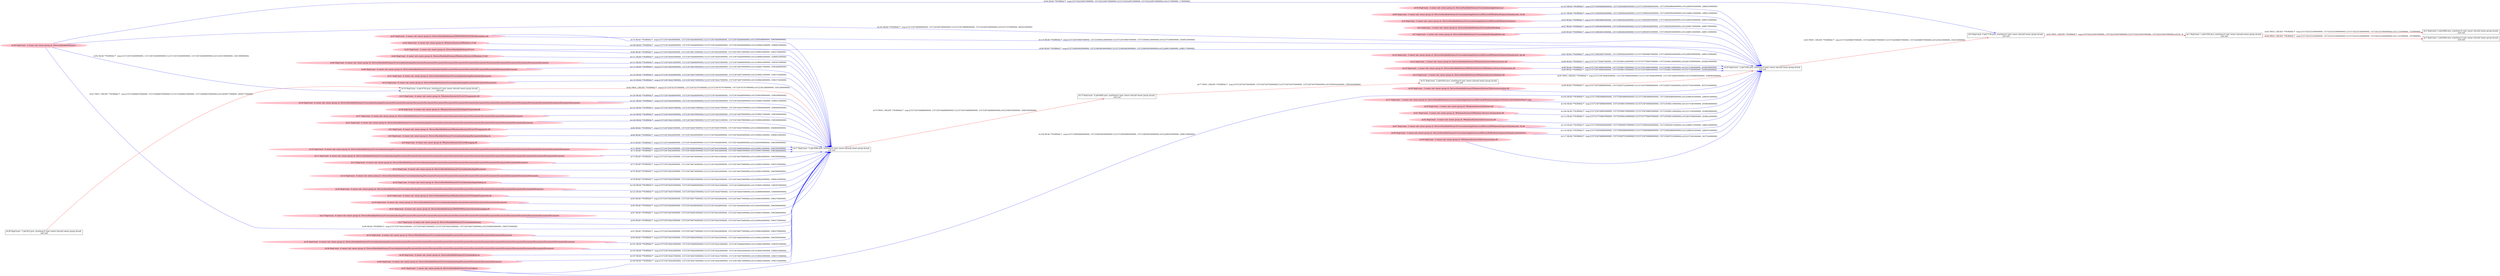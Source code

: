 digraph  {
rankdir=LR
"61"[color=pink,label="id:61 HopCount: -6 owner uid: owner group id: /Device/HarddiskVolume2/Users/admin/backup/Documents/Documents/Documents/Documents/Documents/Documents/Documents/Documents/Documents/Documents ", shape=oval,style=filled];
"17"[color=black,label="id:17 HopCount: -5 pid:5096 proc_starttime:0 cmd: owner uid:null owner group id:null,\n null null", shape=box,style=solid];
"61" -> "17" [id=128,__obj="READ"color=blue,label="id:128 READ **NORMAL**  seqs:[1557236744431000000, 1557236744679000000] T:[1557236744431000000, 1557236744679000000] relT:[5580616000000, 5580368000000]",style=solid];
"0"[color=black,label="id:0 HopCount: 0 pid:7136 proc_starttime:0 cmd: owner uid:null owner group id:null,\n null null", shape=box,style=solid];
"1"[color=black,label="id:1 HopCount: 1 pid:5328 proc_starttime:0 cmd: owner uid:null owner group id:null,\n null null", shape=box,style=solid];
"0" -> "1" [id=62,__obj="PROC_CREATE"color=red,label="id:62 PROC_CREATE **NORMAL**  seqs:[1557242325047000000, 1557242325047000000] T:[1557242325047000000, 1557242325047000000] relT:[0, 0]",style=solid];
"2"[color=black,label="id:2 HopCount: 2 pid:4468 proc_starttime:0 cmd: owner uid:null owner group id:null,\n null null", shape=box,style=solid];
"1" -> "2" [id=63,__obj="PROC_CREATE"color=red,label="id:63 PROC_CREATE **NORMAL**  seqs:[1557242325580000000, 1557242325580000000] T:[1557242325580000000, 1557242325580000000] relT:[-533000000, -533000000]",style=solid];
"3"[color=black,label="id:3 HopCount: 2 pid:6404 proc_starttime:0 cmd: owner uid:null owner group id:null,\n null null", shape=box,style=solid];
"1" -> "3" [id=64,__obj="PROC_CREATE"color=red,label="id:64 PROC_CREATE **NORMAL**  seqs:[1557242325244000000, 1557242325244000000] T:[1557242325244000000, 1557242325244000000] relT:[-197000000, -197000000]",style=solid];
"4"[color=pink,label="id:4 HopCount: -3 owner uid: owner group id: /Device/HarddiskVolume2/Users/admin/AppData/Local/Microsoft/Windows/Explorer ", shape=oval,style=filled];
"29"[color=black,label="id:29 HopCount: -2 pid:5500 proc_starttime:0 cmd: owner uid:null owner group id:null,\n null null", shape=box,style=solid];
"4" -> "29" [id=65,__obj="READ"color=blue,label="id:65 READ **NORMAL**  seqs:[1557239836865000000, 1557239836924000000] T:[1557239836865000000, 1557239836924000000] relT:[2488182000000, 2488123000000]",style=solid];
"5"[color=pink,label="id:5 HopCount: -6 owner uid: owner group id: /Device/HarddiskVolume2/Windows/System32/CoreUIComponents.dll ", shape=oval,style=filled];
"5" -> "17" [id=66,__obj="READ"color=blue,label="id:66 READ **NORMAL**  seqs:[1557236744447000000, 1557236744447000000] T:[1557236744447000000, 1557236744447000000] relT:[5580600000000, 5580600000000]",style=solid];
"6"[color=pink,label="id:6 HopCount: -3 owner uid: owner group id: /Device/HarddiskVolume2/Users/admin/Desktop ", shape=oval,style=filled];
"6" -> "29" [id=67,__obj="READ"color=blue,label="id:67 READ **NORMAL**  seqs:[1557239836928000000, 1557239836928000000] T:[1557239836928000000, 1557239836928000000] relT:[2488119000000, 2488119000000]",style=solid];
"7"[color=pink,label="id:7 HopCount: -3 owner uid: owner group id: /Device/HarddiskVolume2/Users/admin/Desktop/firefox.lnk ", shape=oval,style=filled];
"7" -> "29" [id=68,__obj="READ"color=blue,label="id:68 READ **NORMAL**  seqs:[1557239836931000000, 1557239836934000000] T:[1557239836931000000, 1557239836934000000] relT:[2488116000000, 2488113000000]",style=solid];
"8"[color=pink,label="id:8 HopCount: -6 owner uid: owner group id: /Device/HarddiskVolume2/Users/admin/backup/Documents/desktop.ini ", shape=oval,style=filled];
"8" -> "17" [id=69,__obj="READ"color=blue,label="id:69 READ **NORMAL**  seqs:[1557236744426000000, 1557236744426000000] T:[1557236744426000000, 1557236744426000000] relT:[5580621000000, 5580621000000]",style=solid];
"9"[color=pink,label="id:9 HopCount: -6 owner uid: owner group id: /Windows/System32/CoreMessaging.dll ", shape=oval,style=filled];
"9" -> "17" [id=70,__obj="READ"color=blue,label="id:70 READ **NORMAL**  seqs:[1557236744448000000, 1557236744448000000] T:[1557236744448000000, 1557236744448000000] relT:[5580599000000, 5580599000000]",style=solid];
"10"[color=pink,label="id:10 HopCount: -6 owner uid: owner group id: /Device/HarddiskVolume2/Users/admin/backup/Documents/Documents/Documents/Documents/Documents/Documents/Documents/Documents/Documents/Documents/Documents/Documents/Documents/Documents/Documents/Documents/Documents ", shape=oval,style=filled];
"10" -> "17" [id=71,__obj="READ"color=blue,label="id:71 READ **NORMAL**  seqs:[1557236744435000000, 1557236744682000000] T:[1557236744435000000, 1557236744682000000] relT:[5580612000000, 5580365000000]",style=solid];
"11"[color=pink,label="id:11 HopCount: -6 owner uid: owner group id: /Device/HarddiskVolume2/Users/admin/backup/Documents/Documents/Documents/Documents/Documents/Documents/Documents/Documents/Documents/Documents/Documents/Documents/Documents/Documents/Documents/Documents ", shape=oval,style=filled];
"11" -> "17" [id=72,__obj="READ"color=blue,label="id:72 READ **NORMAL**  seqs:[1557236744434000000, 1557236744681000000] T:[1557236744434000000, 1557236744681000000] relT:[5580613000000, 5580366000000]",style=solid];
"12"[color=pink,label="id:12 HopCount: -6 owner uid: owner group id: /Device/HarddiskVolume2/Users/admin/backup/Documents/Documents/Documents/Documents/Documents/Documents/Documents/Documents/Documents ", shape=oval,style=filled];
"12" -> "17" [id=73,__obj="READ"color=blue,label="id:73 READ **NORMAL**  seqs:[1557236744431000000, 1557236744678000000] T:[1557236744431000000, 1557236744678000000] relT:[5580616000000, 5580369000000]",style=solid];
"43"[color=pink,label="id:43 HopCount: -3 owner uid: owner group id: /Device/HarddiskVolume2/WINDOWS/SYSTEM32/kernelbase.dll ", shape=oval,style=filled];
"43" -> "17" [id=74,__obj="READ"color=blue,label="id:74 READ **NORMAL**  seqs:[1557236744449000000, 1557236744449000000] T:[1557236744449000000, 1557236744449000000] relT:[5580598000000, 5580598000000]",style=solid];
"13"[color=pink,label="id:13 HopCount: -6 owner uid: owner group id: /Device/HarddiskVolume2/Users/admin/backup/Documents ", shape=oval,style=filled];
"13" -> "17" [id=75,__obj="READ"color=blue,label="id:75 READ **NORMAL**  seqs:[1557236744426000000, 1557236744674000000] T:[1557236744426000000, 1557236744674000000] relT:[5580621000000, 5580373000000]",style=solid];
"14"[color=pink,label="id:14 HopCount: -6 owner uid: owner group id: /Device/HarddiskVolume2/Users/admin/backup/Documents/Documents/Documents/Documents/Documents/Documents/Documents/Documents/Documents/Documents/Documents ", shape=oval,style=filled];
"14" -> "17" [id=76,__obj="READ"color=blue,label="id:76 READ **NORMAL**  seqs:[1557236744432000000, 1557236744679000000] T:[1557236744432000000, 1557236744679000000] relT:[5580615000000, 5580368000000]",style=solid];
"15"[color=black,label="id:15 HopCount: -4 pid:6404 proc_starttime:0 cmd: owner uid:null owner group id:null,\n null null", shape=box,style=solid];
"31"[color=black,label="id:31 HopCount: -3 pid:8164 proc_starttime:0 cmd: owner uid:null owner group id:null,\n null null", shape=box,style=solid];
"15" -> "31" [id=77,__obj="PROC_CREATE"color=red,label="id:77 PROC_CREATE **NORMAL**  seqs:[1557236744705000000, 1557236744705000000] T:[1557236744705000000, 1557236744705000000] relT:[5580342000000, 5580342000000]",style=solid];
"16"[color=pink,label="id:16 HopCount: -6 owner uid: owner group id: /Device/HarddiskVolume2/Users/admin/backup/desktop.ini ", shape=oval,style=filled];
"16" -> "17" [id=78,__obj="READ"color=blue,label="id:78 READ **NORMAL**  seqs:[1557236744425000000, 1557236744425000000] T:[1557236744425000000, 1557236744425000000] relT:[5580622000000, 5580622000000]",style=solid];
"17" -> "15" [id=79,__obj="PROC_CREATE"color=red,label="id:79 PROC_CREATE **NORMAL**  seqs:[1557236744688000000, 1557236744688000000] T:[1557236744688000000, 1557236744688000000] relT:[5580359000000, 5580359000000]",style=solid];
"20"[color=pink,label="id:20 HopCount: -3 owner uid: owner group id: /Device/HarddiskVolume2/Users ", shape=oval,style=filled];
"20" -> "17" [id=80,__obj="READ"color=blue,label="id:80 READ **NORMAL**  seqs:[1557236744424000000, 1557236744673000000] T:[1557236744424000000, 1557236744673000000] relT:[5580623000000, 5580374000000]",style=solid];
"32"[color=pink,label="id:32 HopCount: -3 owner uid: owner group id: /Device/HarddiskVolume2/Users/admin/AppData/Local/Microsoft/Windows/Explorer/thumbcache_idx.db ", shape=oval,style=filled];
"32" -> "29" [id=81,__obj="READ"color=blue,label="id:81 READ **NORMAL**  seqs:[1557239836867000000, 1557239836924000000] T:[1557239836867000000, 1557239836924000000] relT:[2488180000000, 2488123000000]",style=solid];
"18"[color=black,label="id:18 HopCount: -6 pid:4704 proc_starttime:0 cmd: owner uid:null owner group id:null,\n null null", shape=box,style=solid];
"18" -> "17" [id=82,__obj="PROC_CREATE"color=red,label="id:82 PROC_CREATE **NORMAL**  seqs:[1557236743767000000, 1557236743767000000] T:[1557236743767000000, 1557236743767000000] relT:[5581280000000, 5581280000000]",style=solid];
"19"[color=pink,label="id:19 HopCount: -6 owner uid: owner group id: /Device/HarddiskVolume2/Users/admin/backup/Documents/Documents/Documents/Documents/Documents ", shape=oval,style=filled];
"19" -> "17" [id=83,__obj="READ"color=blue,label="id:83 READ **NORMAL**  seqs:[1557236744428000000, 1557236744677000000] T:[1557236744428000000, 1557236744677000000] relT:[5580619000000, 5580370000000]",style=solid];
"20" -> "29" [id=84,__obj="READ"color=blue,label="id:84 READ **NORMAL**  seqs:[1557239836929000000, 1557239836930000000] T:[1557239836929000000, 1557239836930000000] relT:[2488118000000, 2488117000000]",style=solid];
"21"[color=pink,label="id:21 HopCount: -6 owner uid: owner group id: /Device/HarddiskVolume2/WINDOWS/system32/coremessaging.dll ", shape=oval,style=filled];
"21" -> "17" [id=85,__obj="READ"color=blue,label="id:85 READ **NORMAL**  seqs:[1557236744448000000, 1557236744448000000] T:[1557236744448000000, 1557236744448000000] relT:[5580599000000, 5580599000000]",style=solid];
"22"[color=pink,label="id:22 HopCount: -3 owner uid: owner group id: /Device/HarddiskVolume2/Windows/System32/deviceaccess.dll ", shape=oval,style=filled];
"22" -> "29" [id=86,__obj="READ"color=blue,label="id:86 READ **NORMAL**  seqs:[1557237709467000000, 1557239386124000000] T:[1557237709467000000, 1557239386124000000] relT:[4615580000000, 2938923000000]",style=solid];
"23"[color=pink,label="id:23 HopCount: -6 owner uid: owner group id: /Device/HarddiskVolume2/Users/admin/backup/Documents/Documents/Documents/Documents/Documents/Documents/Documents/Documents/Documents/Documents/Documents/Documents/Documents/Documents/Documents ", shape=oval,style=filled];
"23" -> "17" [id=87,__obj="READ"color=blue,label="id:87 READ **NORMAL**  seqs:[1557236744434000000, 1557236744681000000] T:[1557236744434000000, 1557236744681000000] relT:[5580613000000, 5580366000000]",style=solid];
"24"[color=pink,label="id:24 HopCount: -3 owner uid: owner group id: /Device/HarddiskVolume2/Windows/System32/Windows.Devices.Enumeration.dll ", shape=oval,style=filled];
"24" -> "29" [id=88,__obj="READ"color=blue,label="id:88 READ **NORMAL**  seqs:[1557236749665000000, 1557239386118000000] T:[1557236749665000000, 1557239386118000000] relT:[5575382000000, 2938929000000]",style=solid];
"25"[color=pink,label="id:25 HopCount: -3 owner uid: owner group id: /Device/HarddiskVolume2/Windows/System32/biwinrt.dll ", shape=oval,style=filled];
"25" -> "29" [id=89,__obj="READ"color=blue,label="id:89 READ **NORMAL**  seqs:[1557236749665000000, 1557239386119000000] T:[1557236749665000000, 1557239386119000000] relT:[5575382000000, 2938928000000]",style=solid];
"27"[color=pink,label="id:27 HopCount: -6 owner uid: owner group id: /Device/HarddiskVolume2/Users/admin/backup ", shape=oval,style=filled];
"27" -> "17" [id=90,__obj="READ"color=blue,label="id:90 READ **NORMAL**  seqs:[1557236744425000000, 1557236744674000000] T:[1557236744425000000, 1557236744674000000] relT:[5580622000000, 5580373000000]",style=solid];
"28"[color=black,label="id:28 HopCount: -7 pid:452 proc_starttime:0 cmd: owner uid:null owner group id:null,\n null null", shape=box,style=solid];
"28" -> "18" [id=91,__obj="PROC_CREATE"color=red,label="id:91 PROC_CREATE **NORMAL**  seqs:[1557236486470000000, 1557236486470000000] T:[1557236486470000000, 1557236486470000000] relT:[5838577000000, 5838577000000]",style=solid];
"30"[color=pink,label="id:30 HopCount: -2 owner uid: owner group id: /Device/HarddiskVolume2 ", shape=oval,style=filled];
"30" -> "18" [id=92,__obj="READ"color=blue,label="id:92 READ **NORMAL**  seqs:[1557236743649000000, 1557236743649000000] T:[1557236743649000000, 1557236743649000000] relT:[5581398000000, 5581398000000]",style=solid];
"29" -> "0" [id=93,__obj="PROC_CREATE"color=red,label="id:93 PROC_CREATE **NORMAL**  seqs:[1557242068837000000, 1557242068837000000] T:[1557242068837000000, 1557242068837000000] relT:[256210000000, 256210000000]",style=solid];
"30" -> "0" [id=94,__obj="READ"color=blue,label="id:94 READ **NORMAL**  seqs:[1557242324872000000, 1557242324872000000] T:[1557242324872000000, 1557242324872000000] relT:[175000000, 175000000]",style=solid];
"31" -> "29" [id=95,__obj="PROC_CREATE"color=red,label="id:95 PROC_CREATE **NORMAL**  seqs:[1557236744962000000, 1557236744962000000] T:[1557236744962000000, 1557236744962000000] relT:[5580085000000, 5580085000000]",style=solid];
"30" -> "17" [id=96,__obj="READ"color=blue,label="id:96 READ **NORMAL**  seqs:[1557236744423000000, 1557236744672000000] T:[1557236744423000000, 1557236744672000000] relT:[5580624000000, 5580375000000]",style=solid];
"33"[color=pink,label="id:33 HopCount: -6 owner uid: owner group id: /Device/HarddiskVolume2/Users/admin/backup/Documents/Documents/Documents/Documents/Documents/Documents ", shape=oval,style=filled];
"33" -> "17" [id=97,__obj="READ"color=blue,label="id:97 READ **NORMAL**  seqs:[1557236744429000000, 1557236744677000000] T:[1557236744429000000, 1557236744677000000] relT:[5580618000000, 5580370000000]",style=solid];
"26"[color=pink,label="id:26 HopCount: -3 owner uid: owner group id: /Device/HarddiskVolume2/Windows/System32/deviceassociation.dll ", shape=oval,style=filled];
"26" -> "29" [id=98,__obj="READ"color=blue,label="id:98 READ **NORMAL**  seqs:[1557236749666000000, 1557239287524000000] T:[1557236749666000000, 1557239287524000000] relT:[5575381000000, 3037523000000]",style=solid];
"34"[color=pink,label="id:34 HopCount: -6 owner uid: owner group id: /Device/HarddiskVolume2/Users/admin/backup/Documents/Documents/Documents/Documents/Documents/Documents/Documents/Documents/Documents/Documents/Documents/Documents/Documents/Documents/Documents/Documents/Documents/Documents ", shape=oval,style=filled];
"34" -> "17" [id=99,__obj="READ"color=blue,label="id:99 READ **NORMAL**  seqs:[1557236744435000000, 1557236744682000000] T:[1557236744435000000, 1557236744682000000] relT:[5580612000000, 5580365000000]",style=solid];
"35"[color=pink,label="id:35 HopCount: -3 owner uid: owner group id: /Device/HarddiskVolume2/Users/admin ", shape=oval,style=filled];
"35" -> "29" [id=100,__obj="READ"color=blue,label="id:100 READ **NORMAL**  seqs:[1557239836864000000, 1557239836929000000] T:[1557239836864000000, 1557239836929000000] relT:[2488183000000, 2488118000000]",style=solid];
"36"[color=pink,label="id:36 HopCount: -6 owner uid: owner group id: /Device/HarddiskVolume2/Users/admin/backup/Documents/Documents/Documents/Documents/Documents/Documents/Documents/Documents/Documents/Documents/Documents/Documents/Documents/Documents ", shape=oval,style=filled];
"36" -> "17" [id=101,__obj="READ"color=blue,label="id:101 READ **NORMAL**  seqs:[1557236744433000000, 1557236744680000000] T:[1557236744433000000, 1557236744680000000] relT:[5580614000000, 5580367000000]",style=solid];
"37"[color=pink,label="id:37 HopCount: -3 owner uid: owner group id: /Device/HarddiskVolume2/Users/admin/AppData/Local/Microsoft/Windows/Explorer/ThumbCacheToDelete/thm3C.tmp ", shape=oval,style=filled];
"37" -> "29" [id=102,__obj="READ"color=blue,label="id:102 READ **NORMAL**  seqs:[1557239836866000000, 1557239836866000000] T:[1557239836866000000, 1557239836866000000] relT:[2488181000000, 2488181000000]",style=solid];
"38"[color=pink,label="id:38 HopCount: -6 owner uid: owner group id: /Device/HarddiskVolume2/Users/desktop.ini ", shape=oval,style=filled];
"38" -> "17" [id=103,__obj="READ"color=blue,label="id:103 READ **NORMAL**  seqs:[1557236744424000000, 1557236744424000000] T:[1557236744424000000, 1557236744424000000] relT:[5580623000000, 5580623000000]",style=solid];
"39"[color=pink,label="id:39 HopCount: -3 owner uid: owner group id: /Windows/System32/biwinrt.dll ", shape=oval,style=filled];
"39" -> "29" [id=104,__obj="READ"color=blue,label="id:104 READ **NORMAL**  seqs:[1557236749666000000, 1557239386119000000] T:[1557236749666000000, 1557239386119000000] relT:[5575381000000, 2938928000000]",style=solid];
"30" -> "29" [id=105,__obj="READ"color=blue,label="id:105 READ **NORMAL**  seqs:[1557236749668000000, 1557241828746000000] T:[1557236749668000000, 1557241828746000000] relT:[5575379000000, 496301000000]",style=solid];
"41"[color=pink,label="id:41 HopCount: -3 owner uid: owner group id: /Windows/System32/Windows.Devices.Enumeration.dll ", shape=oval,style=filled];
"41" -> "29" [id=106,__obj="READ"color=blue,label="id:106 READ **NORMAL**  seqs:[1557236749665000000, 1557239386118000000] T:[1557236749665000000, 1557239386118000000] relT:[5575382000000, 2938929000000]",style=solid];
"40"[color=pink,label="id:40 HopCount: -6 owner uid: owner group id: /Device/HarddiskVolume2/Users/admin/backup/Documents/Documents/Documents/Documents ", shape=oval,style=filled];
"40" -> "17" [id=107,__obj="READ"color=blue,label="id:107 READ **NORMAL**  seqs:[1557236744427000000, 1557236744676000000] T:[1557236744427000000, 1557236744676000000] relT:[5580620000000, 5580371000000]",style=solid];
"42"[color=pink,label="id:42 HopCount: -6 owner uid: owner group id: /Windows/System32/Windows.UI.dll ", shape=oval,style=filled];
"42" -> "17" [id=108,__obj="READ"color=blue,label="id:108 READ **NORMAL**  seqs:[1557236744446000000, 1557236744446000000] T:[1557236744446000000, 1557236744446000000] relT:[5580601000000, 5580601000000]",style=solid];
"35" -> "17" [id=109,__obj="READ"color=blue,label="id:109 READ **NORMAL**  seqs:[1557236744424000000, 1557236744673000000] T:[1557236744424000000, 1557236744673000000] relT:[5580623000000, 5580374000000]",style=solid];
"43" -> "29" [id=110,__obj="READ"color=blue,label="id:110 READ **NORMAL**  seqs:[1557236749667000000, 1557239386124000000] T:[1557236749667000000, 1557239386124000000] relT:[5575380000000, 2938923000000]",style=solid];
"44"[color=pink,label="id:44 HopCount: -6 owner uid: owner group id: /Device/HarddiskVolume2/Windows/System32/Windows.UI.dll ", shape=oval,style=filled];
"44" -> "17" [id=111,__obj="READ"color=blue,label="id:111 READ **NORMAL**  seqs:[1557236744445000000, 1557236744446000000] T:[1557236744445000000, 1557236744446000000] relT:[5580602000000, 5580601000000]",style=solid];
"45"[color=pink,label="id:45 HopCount: -3 owner uid: owner group id: /Windows/System32/deviceaccess.dll ", shape=oval,style=filled];
"45" -> "29" [id=112,__obj="READ"color=blue,label="id:112 READ **NORMAL**  seqs:[1557237709467000000, 1557239386124000000] T:[1557237709467000000, 1557239386124000000] relT:[4615580000000, 2938923000000]",style=solid];
"46"[color=pink,label="id:46 HopCount: -6 owner uid: owner group id: /Device/HarddiskVolume2/Users/admin/backup/Documents/Documents/Documents/Documents/Documents/Documents/Documents/Documents/Documents/Documents/Documents/Documents/Documents ", shape=oval,style=filled];
"46" -> "17" [id=113,__obj="READ"color=blue,label="id:113 READ **NORMAL**  seqs:[1557236744433000000, 1557236744680000000] T:[1557236744433000000, 1557236744680000000] relT:[5580614000000, 5580367000000]",style=solid];
"47"[color=pink,label="id:47 HopCount: -3 owner uid: owner group id: /Device/HarddiskVolume2/Users/admin/AppData/Local/Microsoft/Windows/Explorer/thumbcache_32.db ", shape=oval,style=filled];
"47" -> "29" [id=114,__obj="READ"color=blue,label="id:114 READ **NORMAL**  seqs:[1557239836926000000, 1557239836927000000] T:[1557239836926000000, 1557239836927000000] relT:[2488121000000, 2488120000000]",style=solid];
"48"[color=pink,label="id:48 HopCount: -6 owner uid: owner group id: /Device/HarddiskVolume2/Users/admin/backup/Documents/Documents/Documents/Documents/Documents/Documents/Documents ", shape=oval,style=filled];
"48" -> "17" [id=115,__obj="READ"color=blue,label="id:115 READ **NORMAL**  seqs:[1557236744430000000, 1557236744678000000] T:[1557236744430000000, 1557236744678000000] relT:[5580617000000, 5580369000000]",style=solid];
"49"[color=pink,label="id:49 HopCount: -3 owner uid: owner group id: /Device/HarddiskVolume2/Users/admin/AppData/Local/Microsoft/Windows/Explorer/ThumbCacheToDelete ", shape=oval,style=filled];
"49" -> "29" [id=116,__obj="READ"color=blue,label="id:116 READ **NORMAL**  seqs:[1557239836866000000, 1557239836866000000] T:[1557239836866000000, 1557239836866000000] relT:[2488181000000, 2488181000000]",style=solid];
"50"[color=pink,label="id:50 HopCount: -3 owner uid: owner group id: /Windows/System32/deviceassociation.dll ", shape=oval,style=filled];
"50" -> "29" [id=117,__obj="READ"color=blue,label="id:117 READ **NORMAL**  seqs:[1557236749666000000, 1557239287523000000] T:[1557236749666000000, 1557239287523000000] relT:[5575381000000, 3037524000000]",style=solid];
"51"[color=pink,label="id:51 HopCount: -6 owner uid: owner group id: /Device/HarddiskVolume2/Users/admin/backup/Documents/Documents ", shape=oval,style=filled];
"51" -> "17" [id=118,__obj="READ"color=blue,label="id:118 READ **NORMAL**  seqs:[1557236744426000000, 1557236744675000000] T:[1557236744426000000, 1557236744675000000] relT:[5580621000000, 5580372000000]",style=solid];
"52"[color=pink,label="id:52 HopCount: -6 owner uid: owner group id: /Device/HarddiskVolume2/Users/admin/backup/Documents/Documents/Documents ", shape=oval,style=filled];
"52" -> "17" [id=119,__obj="READ"color=blue,label="id:119 READ **NORMAL**  seqs:[1557236744427000000, 1557236744675000000] T:[1557236744427000000, 1557236744675000000] relT:[5580620000000, 5580372000000]",style=solid];
"53"[color=pink,label="id:53 HopCount: -6 owner uid: owner group id: /Windows/System32/CoreUIComponents.dll ", shape=oval,style=filled];
"53" -> "17" [id=120,__obj="READ"color=blue,label="id:120 READ **NORMAL**  seqs:[1557236744448000000, 1557236744448000000] T:[1557236744448000000, 1557236744448000000] relT:[5580599000000, 5580599000000]",style=solid];
"54"[color=pink,label="id:54 HopCount: -6 owner uid: owner group id: /Device/HarddiskVolume2/Users/admin/backup/Documents/Documents/Documents/Documents/Documents/Documents/Documents/Documents/Documents/Documents/Documents/Documents/Documents/Documents/Documents/Documents/Documents/Documents/Documents ", shape=oval,style=filled];
"54" -> "17" [id=121,__obj="READ"color=blue,label="id:121 READ **NORMAL**  seqs:[1557236744436000000, 1557236744436000000] T:[1557236744436000000, 1557236744436000000] relT:[5580611000000, 5580611000000]",style=solid];
"55"[color=pink,label="id:55 HopCount: -6 owner uid: owner group id: /Device/HarddiskVolume2/Windows/System32/TextInputFramework.dll ", shape=oval,style=filled];
"55" -> "17" [id=122,__obj="READ"color=blue,label="id:122 READ **NORMAL**  seqs:[1557236744447000000, 1557236744447000000] T:[1557236744447000000, 1557236744447000000] relT:[5580600000000, 5580600000000]",style=solid];
"56"[color=pink,label="id:56 HopCount: -6 owner uid: owner group id: /Windows/System32/TextInputFramework.dll ", shape=oval,style=filled];
"56" -> "17" [id=123,__obj="READ"color=blue,label="id:123 READ **NORMAL**  seqs:[1557236744447000000, 1557236744447000000] T:[1557236744447000000, 1557236744447000000] relT:[5580600000000, 5580600000000]",style=solid];
"57"[color=pink,label="id:57 HopCount: -6 owner uid: owner group id: /Device/HarddiskVolume2/Users/admin/backup/Documents/Documents/Documents/Documents/Documents/Documents/Documents/Documents ", shape=oval,style=filled];
"57" -> "17" [id=124,__obj="READ"color=blue,label="id:124 READ **NORMAL**  seqs:[1557236744430000000, 1557236744678000000] T:[1557236744430000000, 1557236744678000000] relT:[5580617000000, 5580369000000]",style=solid];
"58"[color=pink,label="id:58 HopCount: -3 owner uid: owner group id: /Device/HarddiskVolume2/Users/admin/AppData/Local ", shape=oval,style=filled];
"58" -> "29" [id=125,__obj="READ"color=blue,label="id:125 READ **NORMAL**  seqs:[1557239836864000000, 1557239836864000000] T:[1557239836864000000, 1557239836864000000] relT:[2488183000000, 2488183000000]",style=solid];
"59"[color=pink,label="id:59 HopCount: -6 owner uid: owner group id: /Device/HarddiskVolume2/Users/admin/backup/Documents/Documents/Documents/Documents/Documents/Documents/Documents/Documents/Documents/Documents/Documents/Documents ", shape=oval,style=filled];
"59" -> "17" [id=126,__obj="READ"color=blue,label="id:126 READ **NORMAL**  seqs:[1557236744432000000, 1557236744680000000] T:[1557236744432000000, 1557236744680000000] relT:[5580615000000, 5580367000000]",style=solid];
"60"[color=pink,label="id:60 HopCount: -3 owner uid: owner group id: /Device/HarddiskVolume2/Users/admin/AppData/Local/Microsoft/Windows/Explorer/thumbcache_16.db ", shape=oval,style=filled];
"60" -> "29" [id=127,__obj="READ"color=blue,label="id:127 READ **NORMAL**  seqs:[1557239836924000000, 1557239836924000000] T:[1557239836924000000, 1557239836924000000] relT:[2488123000000, 2488123000000]",style=solid];
}